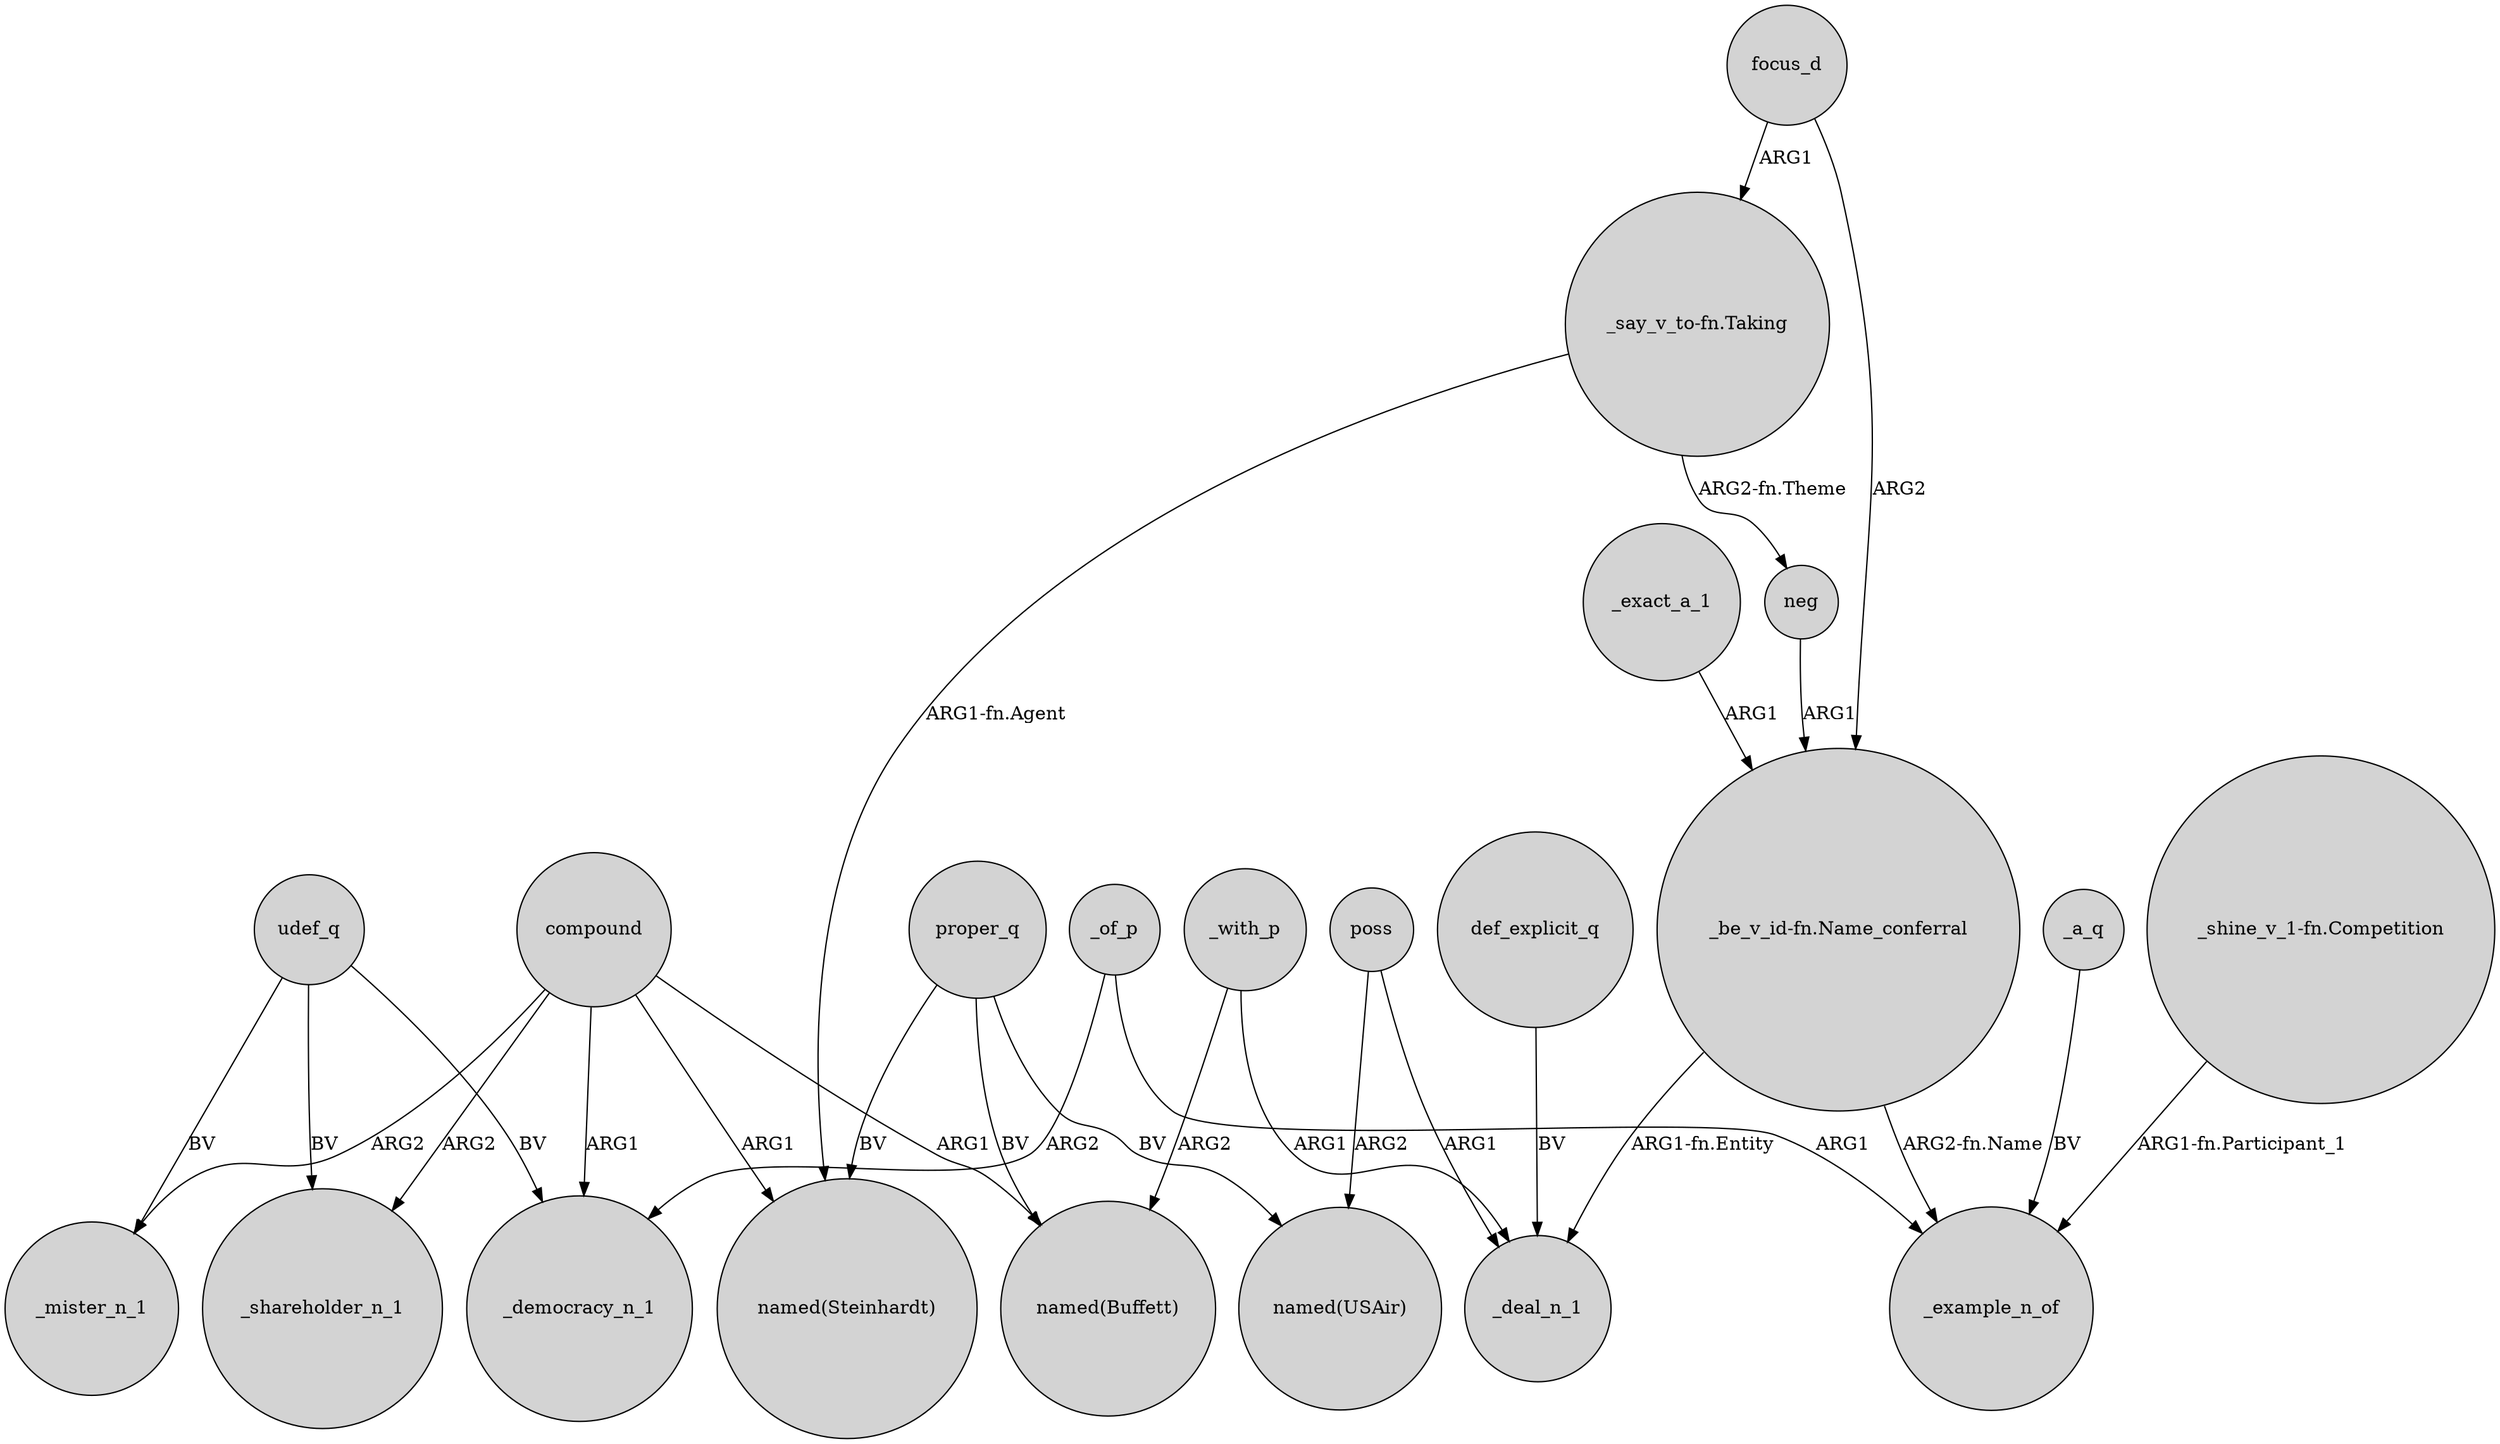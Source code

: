 digraph {
	node [shape=circle style=filled]
	compound -> _mister_n_1 [label=ARG2]
	_of_p -> _example_n_of [label=ARG1]
	_exact_a_1 -> "_be_v_id-fn.Name_conferral" [label=ARG1]
	poss -> _deal_n_1 [label=ARG1]
	focus_d -> "_say_v_to-fn.Taking" [label=ARG1]
	compound -> _shareholder_n_1 [label=ARG2]
	_with_p -> _deal_n_1 [label=ARG1]
	udef_q -> _shareholder_n_1 [label=BV]
	proper_q -> "named(Steinhardt)" [label=BV]
	"_be_v_id-fn.Name_conferral" -> _deal_n_1 [label="ARG1-fn.Entity"]
	udef_q -> _democracy_n_1 [label=BV]
	"_say_v_to-fn.Taking" -> neg [label="ARG2-fn.Theme"]
	udef_q -> _mister_n_1 [label=BV]
	neg -> "_be_v_id-fn.Name_conferral" [label=ARG1]
	compound -> "named(Steinhardt)" [label=ARG1]
	"_shine_v_1-fn.Competition" -> _example_n_of [label="ARG1-fn.Participant_1"]
	_a_q -> _example_n_of [label=BV]
	compound -> "named(Buffett)" [label=ARG1]
	compound -> _democracy_n_1 [label=ARG1]
	_with_p -> "named(Buffett)" [label=ARG2]
	"_say_v_to-fn.Taking" -> "named(Steinhardt)" [label="ARG1-fn.Agent"]
	proper_q -> "named(USAir)" [label=BV]
	proper_q -> "named(Buffett)" [label=BV]
	def_explicit_q -> _deal_n_1 [label=BV]
	"_be_v_id-fn.Name_conferral" -> _example_n_of [label="ARG2-fn.Name"]
	focus_d -> "_be_v_id-fn.Name_conferral" [label=ARG2]
	poss -> "named(USAir)" [label=ARG2]
	_of_p -> _democracy_n_1 [label=ARG2]
}
